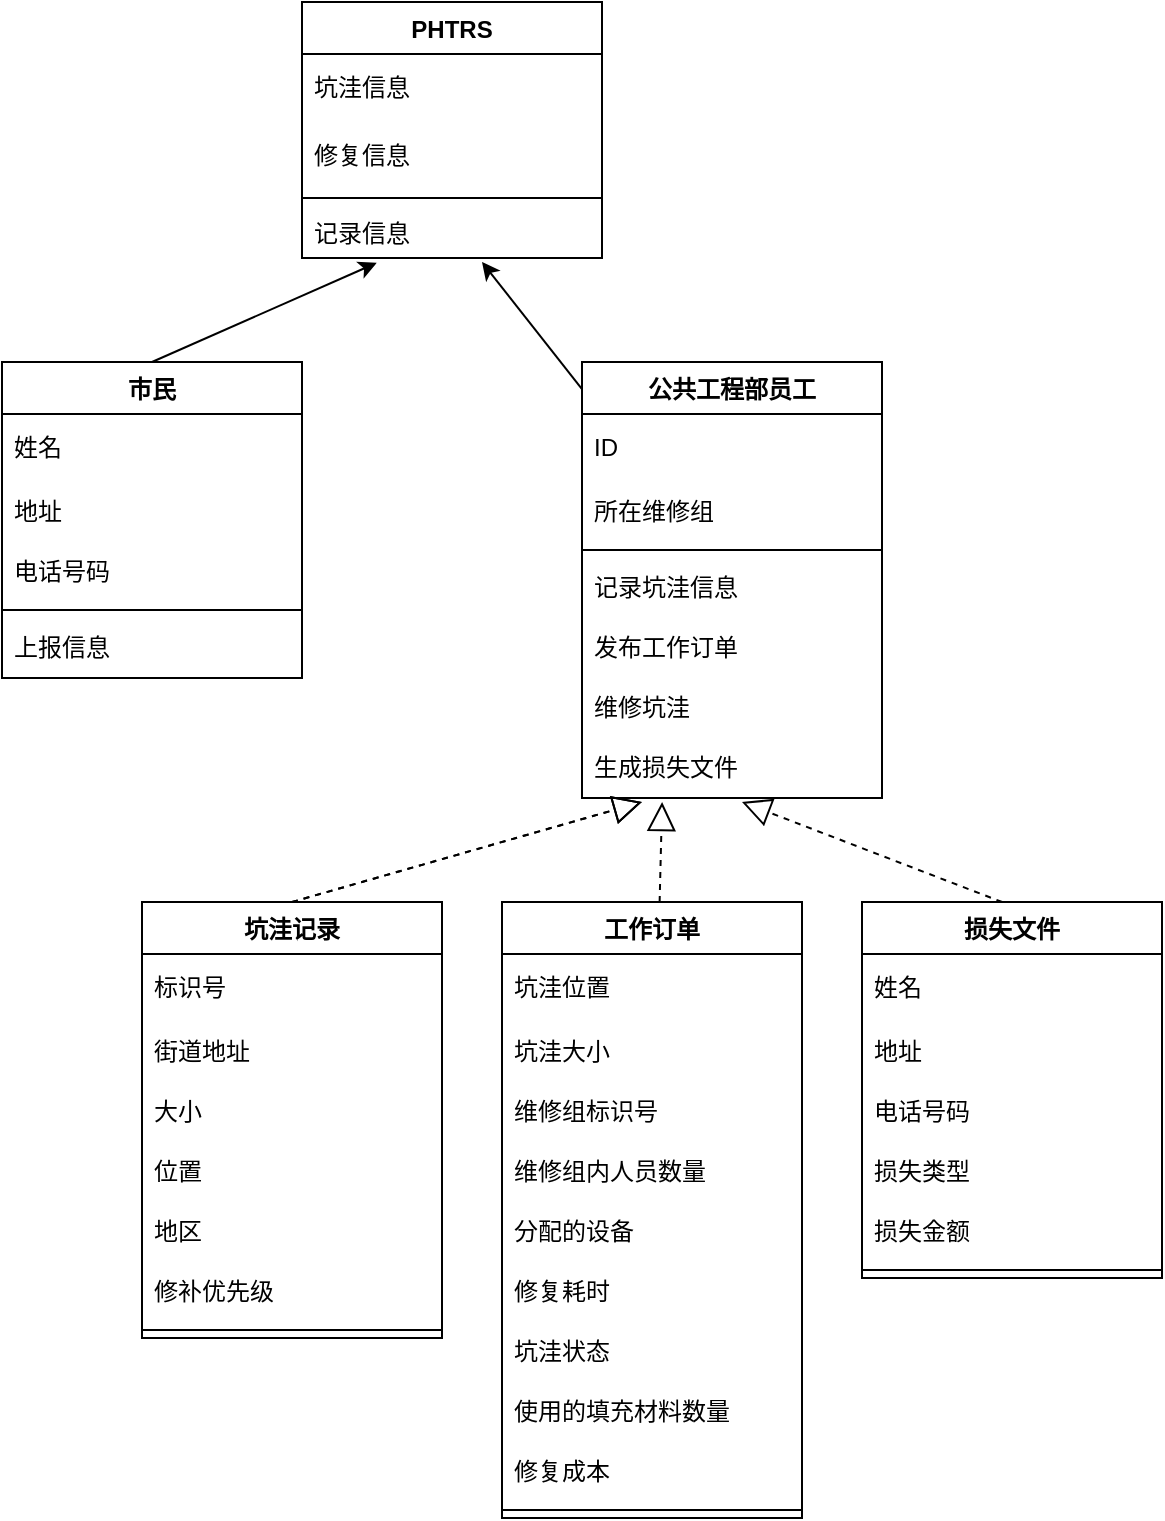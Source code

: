 <mxfile version="24.7.17">
  <diagram id="C5RBs43oDa-KdzZeNtuy" name="Page-1">
    <mxGraphModel dx="837" dy="532" grid="1" gridSize="10" guides="1" tooltips="1" connect="1" arrows="1" fold="1" page="1" pageScale="1" pageWidth="827" pageHeight="1169" math="0" shadow="0">
      <root>
        <mxCell id="WIyWlLk6GJQsqaUBKTNV-0" />
        <mxCell id="WIyWlLk6GJQsqaUBKTNV-1" parent="WIyWlLk6GJQsqaUBKTNV-0" />
        <mxCell id="gBlzDFGg8ivcHLZJ84aF-6" value="PHTRS" style="swimlane;fontStyle=1;align=center;verticalAlign=top;childLayout=stackLayout;horizontal=1;startSize=26;horizontalStack=0;resizeParent=1;resizeParentMax=0;resizeLast=0;collapsible=1;marginBottom=0;whiteSpace=wrap;html=1;" vertex="1" parent="WIyWlLk6GJQsqaUBKTNV-1">
          <mxGeometry x="350" y="250" width="150" height="128" as="geometry" />
        </mxCell>
        <mxCell id="gBlzDFGg8ivcHLZJ84aF-7" value="坑洼信息" style="text;strokeColor=none;fillColor=none;align=left;verticalAlign=middle;spacingLeft=4;spacingRight=4;overflow=hidden;rotatable=0;points=[[0,0.5],[1,0.5]];portConstraint=eastwest;whiteSpace=wrap;html=1;" vertex="1" parent="gBlzDFGg8ivcHLZJ84aF-6">
          <mxGeometry y="26" width="150" height="34" as="geometry" />
        </mxCell>
        <mxCell id="gBlzDFGg8ivcHLZJ84aF-11" value="修复信息" style="text;strokeColor=none;fillColor=none;align=left;verticalAlign=middle;spacingLeft=4;spacingRight=4;overflow=hidden;rotatable=0;points=[[0,0.5],[1,0.5]];portConstraint=eastwest;whiteSpace=wrap;html=1;" vertex="1" parent="gBlzDFGg8ivcHLZJ84aF-6">
          <mxGeometry y="60" width="150" height="34" as="geometry" />
        </mxCell>
        <mxCell id="gBlzDFGg8ivcHLZJ84aF-8" value="" style="line;strokeWidth=1;fillColor=none;align=left;verticalAlign=middle;spacingTop=-1;spacingLeft=3;spacingRight=3;rotatable=0;labelPosition=right;points=[];portConstraint=eastwest;strokeColor=inherit;" vertex="1" parent="gBlzDFGg8ivcHLZJ84aF-6">
          <mxGeometry y="94" width="150" height="8" as="geometry" />
        </mxCell>
        <mxCell id="gBlzDFGg8ivcHLZJ84aF-9" value="记录信息" style="text;strokeColor=none;fillColor=none;align=left;verticalAlign=top;spacingLeft=4;spacingRight=4;overflow=hidden;rotatable=0;points=[[0,0.5],[1,0.5]];portConstraint=eastwest;whiteSpace=wrap;html=1;" vertex="1" parent="gBlzDFGg8ivcHLZJ84aF-6">
          <mxGeometry y="102" width="150" height="26" as="geometry" />
        </mxCell>
        <mxCell id="gBlzDFGg8ivcHLZJ84aF-12" value="坑洼记录" style="swimlane;fontStyle=1;align=center;verticalAlign=top;childLayout=stackLayout;horizontal=1;startSize=26;horizontalStack=0;resizeParent=1;resizeParentMax=0;resizeLast=0;collapsible=1;marginBottom=0;whiteSpace=wrap;html=1;" vertex="1" parent="WIyWlLk6GJQsqaUBKTNV-1">
          <mxGeometry x="270" y="700" width="150" height="218" as="geometry" />
        </mxCell>
        <mxCell id="gBlzDFGg8ivcHLZJ84aF-13" value="标识号" style="text;strokeColor=none;fillColor=none;align=left;verticalAlign=middle;spacingLeft=4;spacingRight=4;overflow=hidden;rotatable=0;points=[[0,0.5],[1,0.5]];portConstraint=eastwest;whiteSpace=wrap;html=1;" vertex="1" parent="gBlzDFGg8ivcHLZJ84aF-12">
          <mxGeometry y="26" width="150" height="34" as="geometry" />
        </mxCell>
        <mxCell id="gBlzDFGg8ivcHLZJ84aF-20" value="街道地址" style="text;strokeColor=none;fillColor=none;align=left;verticalAlign=middle;spacingLeft=4;spacingRight=4;overflow=hidden;rotatable=0;points=[[0,0.5],[1,0.5]];portConstraint=eastwest;whiteSpace=wrap;html=1;" vertex="1" parent="gBlzDFGg8ivcHLZJ84aF-12">
          <mxGeometry y="60" width="150" height="30" as="geometry" />
        </mxCell>
        <mxCell id="gBlzDFGg8ivcHLZJ84aF-14" value="大小" style="text;strokeColor=none;fillColor=none;align=left;verticalAlign=middle;spacingLeft=4;spacingRight=4;overflow=hidden;rotatable=0;points=[[0,0.5],[1,0.5]];portConstraint=eastwest;whiteSpace=wrap;html=1;" vertex="1" parent="gBlzDFGg8ivcHLZJ84aF-12">
          <mxGeometry y="90" width="150" height="30" as="geometry" />
        </mxCell>
        <mxCell id="gBlzDFGg8ivcHLZJ84aF-21" value="位置" style="text;strokeColor=none;fillColor=none;align=left;verticalAlign=middle;spacingLeft=4;spacingRight=4;overflow=hidden;rotatable=0;points=[[0,0.5],[1,0.5]];portConstraint=eastwest;whiteSpace=wrap;html=1;" vertex="1" parent="gBlzDFGg8ivcHLZJ84aF-12">
          <mxGeometry y="120" width="150" height="30" as="geometry" />
        </mxCell>
        <mxCell id="gBlzDFGg8ivcHLZJ84aF-22" value="地区" style="text;strokeColor=none;fillColor=none;align=left;verticalAlign=middle;spacingLeft=4;spacingRight=4;overflow=hidden;rotatable=0;points=[[0,0.5],[1,0.5]];portConstraint=eastwest;whiteSpace=wrap;html=1;" vertex="1" parent="gBlzDFGg8ivcHLZJ84aF-12">
          <mxGeometry y="150" width="150" height="30" as="geometry" />
        </mxCell>
        <mxCell id="gBlzDFGg8ivcHLZJ84aF-23" value="修补优先级" style="text;strokeColor=none;fillColor=none;align=left;verticalAlign=middle;spacingLeft=4;spacingRight=4;overflow=hidden;rotatable=0;points=[[0,0.5],[1,0.5]];portConstraint=eastwest;whiteSpace=wrap;html=1;" vertex="1" parent="gBlzDFGg8ivcHLZJ84aF-12">
          <mxGeometry y="180" width="150" height="30" as="geometry" />
        </mxCell>
        <mxCell id="gBlzDFGg8ivcHLZJ84aF-15" value="" style="line;strokeWidth=1;fillColor=none;align=left;verticalAlign=middle;spacingTop=-1;spacingLeft=3;spacingRight=3;rotatable=0;labelPosition=right;points=[];portConstraint=eastwest;strokeColor=inherit;" vertex="1" parent="gBlzDFGg8ivcHLZJ84aF-12">
          <mxGeometry y="210" width="150" height="8" as="geometry" />
        </mxCell>
        <mxCell id="gBlzDFGg8ivcHLZJ84aF-24" value="工作订单" style="swimlane;fontStyle=1;align=center;verticalAlign=top;childLayout=stackLayout;horizontal=1;startSize=26;horizontalStack=0;resizeParent=1;resizeParentMax=0;resizeLast=0;collapsible=1;marginBottom=0;whiteSpace=wrap;html=1;" vertex="1" parent="WIyWlLk6GJQsqaUBKTNV-1">
          <mxGeometry x="450" y="700" width="150" height="308" as="geometry" />
        </mxCell>
        <mxCell id="gBlzDFGg8ivcHLZJ84aF-25" value="坑洼位置" style="text;strokeColor=none;fillColor=none;align=left;verticalAlign=middle;spacingLeft=4;spacingRight=4;overflow=hidden;rotatable=0;points=[[0,0.5],[1,0.5]];portConstraint=eastwest;whiteSpace=wrap;html=1;" vertex="1" parent="gBlzDFGg8ivcHLZJ84aF-24">
          <mxGeometry y="26" width="150" height="34" as="geometry" />
        </mxCell>
        <mxCell id="gBlzDFGg8ivcHLZJ84aF-26" value="坑洼大小" style="text;strokeColor=none;fillColor=none;align=left;verticalAlign=middle;spacingLeft=4;spacingRight=4;overflow=hidden;rotatable=0;points=[[0,0.5],[1,0.5]];portConstraint=eastwest;whiteSpace=wrap;html=1;" vertex="1" parent="gBlzDFGg8ivcHLZJ84aF-24">
          <mxGeometry y="60" width="150" height="30" as="geometry" />
        </mxCell>
        <mxCell id="gBlzDFGg8ivcHLZJ84aF-27" value="维修组标识号" style="text;strokeColor=none;fillColor=none;align=left;verticalAlign=middle;spacingLeft=4;spacingRight=4;overflow=hidden;rotatable=0;points=[[0,0.5],[1,0.5]];portConstraint=eastwest;whiteSpace=wrap;html=1;" vertex="1" parent="gBlzDFGg8ivcHLZJ84aF-24">
          <mxGeometry y="90" width="150" height="30" as="geometry" />
        </mxCell>
        <mxCell id="gBlzDFGg8ivcHLZJ84aF-28" value="维修组内人员数量" style="text;strokeColor=none;fillColor=none;align=left;verticalAlign=middle;spacingLeft=4;spacingRight=4;overflow=hidden;rotatable=0;points=[[0,0.5],[1,0.5]];portConstraint=eastwest;whiteSpace=wrap;html=1;" vertex="1" parent="gBlzDFGg8ivcHLZJ84aF-24">
          <mxGeometry y="120" width="150" height="30" as="geometry" />
        </mxCell>
        <mxCell id="gBlzDFGg8ivcHLZJ84aF-29" value="分配的设备" style="text;strokeColor=none;fillColor=none;align=left;verticalAlign=middle;spacingLeft=4;spacingRight=4;overflow=hidden;rotatable=0;points=[[0,0.5],[1,0.5]];portConstraint=eastwest;whiteSpace=wrap;html=1;" vertex="1" parent="gBlzDFGg8ivcHLZJ84aF-24">
          <mxGeometry y="150" width="150" height="30" as="geometry" />
        </mxCell>
        <mxCell id="gBlzDFGg8ivcHLZJ84aF-30" value="修复&lt;span style=&quot;color: rgba(0, 0, 0, 0); font-family: monospace; font-size: 0px; text-wrap: nowrap;&quot;&gt;%3CmxGraphModel%3E%3Croot%3E%3CmxCell%20id%3D%220%22%2F%3E%3CmxCell%20id%3D%221%22%20parent%3D%220%22%2F%3E%3CmxCell%20id%3D%222%22%20value%3D%22%E5%9D%91%E6%B4%BC%E8%AE%B0%E5%BD%95%22%20style%3D%22swimlane%3BfontStyle%3D1%3Balign%3Dcenter%3BverticalAlign%3Dtop%3BchildLayout%3DstackLayout%3Bhorizontal%3D1%3BstartSize%3D26%3BhorizontalStack%3D0%3BresizeParent%3D1%3BresizeParentMax%3D0%3BresizeLast%3D0%3Bcollapsible%3D1%3BmarginBottom%3D0%3BwhiteSpace%3Dwrap%3Bhtml%3D1%3B%22%20vertex%3D%221%22%20parent%3D%221%22%3E%3CmxGeometry%20x%3D%22120%22%20y%3D%22540%22%20width%3D%22150%22%20height%3D%22218%22%20as%3D%22geometry%22%2F%3E%3C%2FmxCell%3E%3CmxCell%20id%3D%223%22%20value%3D%22%E6%A0%87%E8%AF%86%E5%8F%B7%22%20style%3D%22text%3BstrokeColor%3Dnone%3BfillColor%3Dnone%3Balign%3Dleft%3BverticalAlign%3Dmiddle%3BspacingLeft%3D4%3BspacingRight%3D4%3Boverflow%3Dhidden%3Brotatable%3D0%3Bpoints%3D%5B%5B0%2C0.5%5D%2C%5B1%2C0.5%5D%5D%3BportConstraint%3Deastwest%3BwhiteSpace%3Dwrap%3Bhtml%3D1%3B%22%20vertex%3D%221%22%20parent%3D%222%22%3E%3CmxGeometry%20y%3D%2226%22%20width%3D%22150%22%20height%3D%2234%22%20as%3D%22geometry%22%2F%3E%3C%2FmxCell%3E%3CmxCell%20id%3D%224%22%20value%3D%22%E8%A1%97%E9%81%93%E5%9C%B0%E5%9D%80%22%20style%3D%22text%3BstrokeColor%3Dnone%3BfillColor%3Dnone%3Balign%3Dleft%3BverticalAlign%3Dmiddle%3BspacingLeft%3D4%3BspacingRight%3D4%3Boverflow%3Dhidden%3Brotatable%3D0%3Bpoints%3D%5B%5B0%2C0.5%5D%2C%5B1%2C0.5%5D%5D%3BportConstraint%3Deastwest%3BwhiteSpace%3Dwrap%3Bhtml%3D1%3B%22%20vertex%3D%221%22%20parent%3D%222%22%3E%3CmxGeometry%20y%3D%2260%22%20width%3D%22150%22%20height%3D%2230%22%20as%3D%22geometry%22%2F%3E%3C%2FmxCell%3E%3CmxCell%20id%3D%225%22%20value%3D%22%E5%A4%A7%E5%B0%8F%22%20style%3D%22text%3BstrokeColor%3Dnone%3BfillColor%3Dnone%3Balign%3Dleft%3BverticalAlign%3Dmiddle%3BspacingLeft%3D4%3BspacingRight%3D4%3Boverflow%3Dhidden%3Brotatable%3D0%3Bpoints%3D%5B%5B0%2C0.5%5D%2C%5B1%2C0.5%5D%5D%3BportConstraint%3Deastwest%3BwhiteSpace%3Dwrap%3Bhtml%3D1%3B%22%20vertex%3D%221%22%20parent%3D%222%22%3E%3CmxGeometry%20y%3D%2290%22%20width%3D%22150%22%20height%3D%2230%22%20as%3D%22geometry%22%2F%3E%3C%2FmxCell%3E%3CmxCell%20id%3D%226%22%20value%3D%22%E4%BD%8D%E7%BD%AE%22%20style%3D%22text%3BstrokeColor%3Dnone%3BfillColor%3Dnone%3Balign%3Dleft%3BverticalAlign%3Dmiddle%3BspacingLeft%3D4%3BspacingRight%3D4%3Boverflow%3Dhidden%3Brotatable%3D0%3Bpoints%3D%5B%5B0%2C0.5%5D%2C%5B1%2C0.5%5D%5D%3BportConstraint%3Deastwest%3BwhiteSpace%3Dwrap%3Bhtml%3D1%3B%22%20vertex%3D%221%22%20parent%3D%222%22%3E%3CmxGeometry%20y%3D%22120%22%20width%3D%22150%22%20height%3D%2230%22%20as%3D%22geometry%22%2F%3E%3C%2FmxCell%3E%3CmxCell%20id%3D%227%22%20value%3D%22%E5%9C%B0%E5%8C%BA%22%20style%3D%22text%3BstrokeColor%3Dnone%3BfillColor%3Dnone%3Balign%3Dleft%3BverticalAlign%3Dmiddle%3BspacingLeft%3D4%3BspacingRight%3D4%3Boverflow%3Dhidden%3Brotatable%3D0%3Bpoints%3D%5B%5B0%2C0.5%5D%2C%5B1%2C0.5%5D%5D%3BportConstraint%3Deastwest%3BwhiteSpace%3Dwrap%3Bhtml%3D1%3B%22%20vertex%3D%221%22%20parent%3D%222%22%3E%3CmxGeometry%20y%3D%22150%22%20width%3D%22150%22%20height%3D%2230%22%20as%3D%22geometry%22%2F%3E%3C%2FmxCell%3E%3CmxCell%20id%3D%228%22%20value%3D%22%E4%BF%AE%E8%A1%A5%E4%BC%98%E5%85%88%E7%BA%A7%22%20style%3D%22text%3BstrokeColor%3Dnone%3BfillColor%3Dnone%3Balign%3Dleft%3BverticalAlign%3Dmiddle%3BspacingLeft%3D4%3BspacingRight%3D4%3Boverflow%3Dhidden%3Brotatable%3D0%3Bpoints%3D%5B%5B0%2C0.5%5D%2C%5B1%2C0.5%5D%5D%3BportConstraint%3Deastwest%3BwhiteSpace%3Dwrap%3Bhtml%3D1%3B%22%20vertex%3D%221%22%20parent%3D%222%22%3E%3CmxGeometry%20y%3D%22180%22%20width%3D%22150%22%20height%3D%2230%22%20as%3D%22geometry%22%2F%3E%3C%2FmxCell%3E%3CmxCell%20id%3D%229%22%20value%3D%22%22%20style%3D%22line%3BstrokeWidth%3D1%3BfillColor%3Dnone%3Balign%3Dleft%3BverticalAlign%3Dmiddle%3BspacingTop%3D-1%3BspacingLeft%3D3%3BspacingRight%3D3%3Brotatable%3D0%3BlabelPosition%3Dright%3Bpoints%3D%5B%5D%3BportConstraint%3Deastwest%3BstrokeColor%3Dinherit%3B%22%20vertex%3D%221%22%20parent%3D%222%22%3E%3CmxGeometry%20y%3D%22210%22%20width%3D%22150%22%20height%3D%228%22%20as%3D%22geometry%22%2F%3E%3C%2FmxCell%3E%3C%2Froot%3E%3C%2FmxGraphModel%3E&lt;/span&gt;耗时" style="text;strokeColor=none;fillColor=none;align=left;verticalAlign=middle;spacingLeft=4;spacingRight=4;overflow=hidden;rotatable=0;points=[[0,0.5],[1,0.5]];portConstraint=eastwest;whiteSpace=wrap;html=1;" vertex="1" parent="gBlzDFGg8ivcHLZJ84aF-24">
          <mxGeometry y="180" width="150" height="30" as="geometry" />
        </mxCell>
        <mxCell id="gBlzDFGg8ivcHLZJ84aF-40" value="坑洼状态" style="text;strokeColor=none;fillColor=none;align=left;verticalAlign=middle;spacingLeft=4;spacingRight=4;overflow=hidden;rotatable=0;points=[[0,0.5],[1,0.5]];portConstraint=eastwest;whiteSpace=wrap;html=1;" vertex="1" parent="gBlzDFGg8ivcHLZJ84aF-24">
          <mxGeometry y="210" width="150" height="30" as="geometry" />
        </mxCell>
        <mxCell id="gBlzDFGg8ivcHLZJ84aF-41" value="使用的填充材料数量" style="text;strokeColor=none;fillColor=none;align=left;verticalAlign=middle;spacingLeft=4;spacingRight=4;overflow=hidden;rotatable=0;points=[[0,0.5],[1,0.5]];portConstraint=eastwest;whiteSpace=wrap;html=1;" vertex="1" parent="gBlzDFGg8ivcHLZJ84aF-24">
          <mxGeometry y="240" width="150" height="30" as="geometry" />
        </mxCell>
        <mxCell id="gBlzDFGg8ivcHLZJ84aF-42" value="修复成本" style="text;strokeColor=none;fillColor=none;align=left;verticalAlign=middle;spacingLeft=4;spacingRight=4;overflow=hidden;rotatable=0;points=[[0,0.5],[1,0.5]];portConstraint=eastwest;whiteSpace=wrap;html=1;" vertex="1" parent="gBlzDFGg8ivcHLZJ84aF-24">
          <mxGeometry y="270" width="150" height="30" as="geometry" />
        </mxCell>
        <mxCell id="gBlzDFGg8ivcHLZJ84aF-31" value="" style="line;strokeWidth=1;fillColor=none;align=left;verticalAlign=middle;spacingTop=-1;spacingLeft=3;spacingRight=3;rotatable=0;labelPosition=right;points=[];portConstraint=eastwest;strokeColor=inherit;" vertex="1" parent="gBlzDFGg8ivcHLZJ84aF-24">
          <mxGeometry y="300" width="150" height="8" as="geometry" />
        </mxCell>
        <mxCell id="gBlzDFGg8ivcHLZJ84aF-43" value="损失文件" style="swimlane;fontStyle=1;align=center;verticalAlign=top;childLayout=stackLayout;horizontal=1;startSize=26;horizontalStack=0;resizeParent=1;resizeParentMax=0;resizeLast=0;collapsible=1;marginBottom=0;whiteSpace=wrap;html=1;" vertex="1" parent="WIyWlLk6GJQsqaUBKTNV-1">
          <mxGeometry x="630" y="700" width="150" height="188" as="geometry" />
        </mxCell>
        <mxCell id="gBlzDFGg8ivcHLZJ84aF-44" value="姓名" style="text;strokeColor=none;fillColor=none;align=left;verticalAlign=middle;spacingLeft=4;spacingRight=4;overflow=hidden;rotatable=0;points=[[0,0.5],[1,0.5]];portConstraint=eastwest;whiteSpace=wrap;html=1;" vertex="1" parent="gBlzDFGg8ivcHLZJ84aF-43">
          <mxGeometry y="26" width="150" height="34" as="geometry" />
        </mxCell>
        <mxCell id="gBlzDFGg8ivcHLZJ84aF-45" value="地址" style="text;strokeColor=none;fillColor=none;align=left;verticalAlign=middle;spacingLeft=4;spacingRight=4;overflow=hidden;rotatable=0;points=[[0,0.5],[1,0.5]];portConstraint=eastwest;whiteSpace=wrap;html=1;" vertex="1" parent="gBlzDFGg8ivcHLZJ84aF-43">
          <mxGeometry y="60" width="150" height="30" as="geometry" />
        </mxCell>
        <mxCell id="gBlzDFGg8ivcHLZJ84aF-46" value="电话号码" style="text;strokeColor=none;fillColor=none;align=left;verticalAlign=middle;spacingLeft=4;spacingRight=4;overflow=hidden;rotatable=0;points=[[0,0.5],[1,0.5]];portConstraint=eastwest;whiteSpace=wrap;html=1;" vertex="1" parent="gBlzDFGg8ivcHLZJ84aF-43">
          <mxGeometry y="90" width="150" height="30" as="geometry" />
        </mxCell>
        <mxCell id="gBlzDFGg8ivcHLZJ84aF-47" value="损失类型" style="text;strokeColor=none;fillColor=none;align=left;verticalAlign=middle;spacingLeft=4;spacingRight=4;overflow=hidden;rotatable=0;points=[[0,0.5],[1,0.5]];portConstraint=eastwest;whiteSpace=wrap;html=1;" vertex="1" parent="gBlzDFGg8ivcHLZJ84aF-43">
          <mxGeometry y="120" width="150" height="30" as="geometry" />
        </mxCell>
        <mxCell id="gBlzDFGg8ivcHLZJ84aF-48" value="损失金额" style="text;strokeColor=none;fillColor=none;align=left;verticalAlign=middle;spacingLeft=4;spacingRight=4;overflow=hidden;rotatable=0;points=[[0,0.5],[1,0.5]];portConstraint=eastwest;whiteSpace=wrap;html=1;" vertex="1" parent="gBlzDFGg8ivcHLZJ84aF-43">
          <mxGeometry y="150" width="150" height="30" as="geometry" />
        </mxCell>
        <mxCell id="gBlzDFGg8ivcHLZJ84aF-50" value="" style="line;strokeWidth=1;fillColor=none;align=left;verticalAlign=middle;spacingTop=-1;spacingLeft=3;spacingRight=3;rotatable=0;labelPosition=right;points=[];portConstraint=eastwest;strokeColor=inherit;" vertex="1" parent="gBlzDFGg8ivcHLZJ84aF-43">
          <mxGeometry y="180" width="150" height="8" as="geometry" />
        </mxCell>
        <mxCell id="gBlzDFGg8ivcHLZJ84aF-51" value="市民" style="swimlane;fontStyle=1;align=center;verticalAlign=top;childLayout=stackLayout;horizontal=1;startSize=26;horizontalStack=0;resizeParent=1;resizeParentMax=0;resizeLast=0;collapsible=1;marginBottom=0;whiteSpace=wrap;html=1;" vertex="1" parent="WIyWlLk6GJQsqaUBKTNV-1">
          <mxGeometry x="200" y="430" width="150" height="158" as="geometry" />
        </mxCell>
        <mxCell id="gBlzDFGg8ivcHLZJ84aF-52" value="姓名" style="text;strokeColor=none;fillColor=none;align=left;verticalAlign=middle;spacingLeft=4;spacingRight=4;overflow=hidden;rotatable=0;points=[[0,0.5],[1,0.5]];portConstraint=eastwest;whiteSpace=wrap;html=1;" vertex="1" parent="gBlzDFGg8ivcHLZJ84aF-51">
          <mxGeometry y="26" width="150" height="34" as="geometry" />
        </mxCell>
        <mxCell id="gBlzDFGg8ivcHLZJ84aF-53" value="地址" style="text;strokeColor=none;fillColor=none;align=left;verticalAlign=middle;spacingLeft=4;spacingRight=4;overflow=hidden;rotatable=0;points=[[0,0.5],[1,0.5]];portConstraint=eastwest;whiteSpace=wrap;html=1;" vertex="1" parent="gBlzDFGg8ivcHLZJ84aF-51">
          <mxGeometry y="60" width="150" height="30" as="geometry" />
        </mxCell>
        <mxCell id="gBlzDFGg8ivcHLZJ84aF-54" value="电话号码" style="text;strokeColor=none;fillColor=none;align=left;verticalAlign=middle;spacingLeft=4;spacingRight=4;overflow=hidden;rotatable=0;points=[[0,0.5],[1,0.5]];portConstraint=eastwest;whiteSpace=wrap;html=1;" vertex="1" parent="gBlzDFGg8ivcHLZJ84aF-51">
          <mxGeometry y="90" width="150" height="30" as="geometry" />
        </mxCell>
        <mxCell id="gBlzDFGg8ivcHLZJ84aF-58" value="" style="line;strokeWidth=1;fillColor=none;align=left;verticalAlign=middle;spacingTop=-1;spacingLeft=3;spacingRight=3;rotatable=0;labelPosition=right;points=[];portConstraint=eastwest;strokeColor=inherit;" vertex="1" parent="gBlzDFGg8ivcHLZJ84aF-51">
          <mxGeometry y="120" width="150" height="8" as="geometry" />
        </mxCell>
        <mxCell id="gBlzDFGg8ivcHLZJ84aF-59" value="上报信息" style="text;strokeColor=none;fillColor=none;align=left;verticalAlign=middle;spacingLeft=4;spacingRight=4;overflow=hidden;rotatable=0;points=[[0,0.5],[1,0.5]];portConstraint=eastwest;whiteSpace=wrap;html=1;" vertex="1" parent="gBlzDFGg8ivcHLZJ84aF-51">
          <mxGeometry y="128" width="150" height="30" as="geometry" />
        </mxCell>
        <mxCell id="gBlzDFGg8ivcHLZJ84aF-72" style="rounded=0;orthogonalLoop=1;jettySize=auto;html=1;" edge="1" parent="WIyWlLk6GJQsqaUBKTNV-1" source="gBlzDFGg8ivcHLZJ84aF-61">
          <mxGeometry relative="1" as="geometry">
            <mxPoint x="440" y="380.0" as="targetPoint" />
          </mxGeometry>
        </mxCell>
        <mxCell id="gBlzDFGg8ivcHLZJ84aF-61" value="公共工程部员工" style="swimlane;fontStyle=1;align=center;verticalAlign=top;childLayout=stackLayout;horizontal=1;startSize=26;horizontalStack=0;resizeParent=1;resizeParentMax=0;resizeLast=0;collapsible=1;marginBottom=0;whiteSpace=wrap;html=1;" vertex="1" parent="WIyWlLk6GJQsqaUBKTNV-1">
          <mxGeometry x="490" y="430" width="150" height="218" as="geometry" />
        </mxCell>
        <mxCell id="gBlzDFGg8ivcHLZJ84aF-62" value="ID" style="text;strokeColor=none;fillColor=none;align=left;verticalAlign=middle;spacingLeft=4;spacingRight=4;overflow=hidden;rotatable=0;points=[[0,0.5],[1,0.5]];portConstraint=eastwest;whiteSpace=wrap;html=1;" vertex="1" parent="gBlzDFGg8ivcHLZJ84aF-61">
          <mxGeometry y="26" width="150" height="34" as="geometry" />
        </mxCell>
        <mxCell id="gBlzDFGg8ivcHLZJ84aF-63" value="所在维修组" style="text;strokeColor=none;fillColor=none;align=left;verticalAlign=middle;spacingLeft=4;spacingRight=4;overflow=hidden;rotatable=0;points=[[0,0.5],[1,0.5]];portConstraint=eastwest;whiteSpace=wrap;html=1;" vertex="1" parent="gBlzDFGg8ivcHLZJ84aF-61">
          <mxGeometry y="60" width="150" height="30" as="geometry" />
        </mxCell>
        <mxCell id="gBlzDFGg8ivcHLZJ84aF-65" value="" style="line;strokeWidth=1;fillColor=none;align=left;verticalAlign=middle;spacingTop=-1;spacingLeft=3;spacingRight=3;rotatable=0;labelPosition=right;points=[];portConstraint=eastwest;strokeColor=inherit;" vertex="1" parent="gBlzDFGg8ivcHLZJ84aF-61">
          <mxGeometry y="90" width="150" height="8" as="geometry" />
        </mxCell>
        <mxCell id="gBlzDFGg8ivcHLZJ84aF-66" value="记录坑洼信息" style="text;strokeColor=none;fillColor=none;align=left;verticalAlign=middle;spacingLeft=4;spacingRight=4;overflow=hidden;rotatable=0;points=[[0,0.5],[1,0.5]];portConstraint=eastwest;whiteSpace=wrap;html=1;" vertex="1" parent="gBlzDFGg8ivcHLZJ84aF-61">
          <mxGeometry y="98" width="150" height="30" as="geometry" />
        </mxCell>
        <mxCell id="gBlzDFGg8ivcHLZJ84aF-68" value="发布工作订单" style="text;strokeColor=none;fillColor=none;align=left;verticalAlign=middle;spacingLeft=4;spacingRight=4;overflow=hidden;rotatable=0;points=[[0,0.5],[1,0.5]];portConstraint=eastwest;whiteSpace=wrap;html=1;" vertex="1" parent="gBlzDFGg8ivcHLZJ84aF-61">
          <mxGeometry y="128" width="150" height="30" as="geometry" />
        </mxCell>
        <mxCell id="gBlzDFGg8ivcHLZJ84aF-69" value="维修坑洼" style="text;strokeColor=none;fillColor=none;align=left;verticalAlign=middle;spacingLeft=4;spacingRight=4;overflow=hidden;rotatable=0;points=[[0,0.5],[1,0.5]];portConstraint=eastwest;whiteSpace=wrap;html=1;" vertex="1" parent="gBlzDFGg8ivcHLZJ84aF-61">
          <mxGeometry y="158" width="150" height="30" as="geometry" />
        </mxCell>
        <mxCell id="gBlzDFGg8ivcHLZJ84aF-70" value="生成损失文件" style="text;strokeColor=none;fillColor=none;align=left;verticalAlign=middle;spacingLeft=4;spacingRight=4;overflow=hidden;rotatable=0;points=[[0,0.5],[1,0.5]];portConstraint=eastwest;whiteSpace=wrap;html=1;" vertex="1" parent="gBlzDFGg8ivcHLZJ84aF-61">
          <mxGeometry y="188" width="150" height="30" as="geometry" />
        </mxCell>
        <mxCell id="gBlzDFGg8ivcHLZJ84aF-71" style="rounded=0;orthogonalLoop=1;jettySize=auto;html=1;exitX=0.5;exitY=0;exitDx=0;exitDy=0;entryX=0.249;entryY=1.093;entryDx=0;entryDy=0;entryPerimeter=0;" edge="1" parent="WIyWlLk6GJQsqaUBKTNV-1" source="gBlzDFGg8ivcHLZJ84aF-51" target="gBlzDFGg8ivcHLZJ84aF-9">
          <mxGeometry relative="1" as="geometry" />
        </mxCell>
        <mxCell id="gBlzDFGg8ivcHLZJ84aF-75" value="" style="endArrow=block;dashed=1;endFill=0;endSize=12;html=1;rounded=0;exitX=0.5;exitY=0;exitDx=0;exitDy=0;" edge="1" parent="WIyWlLk6GJQsqaUBKTNV-1" source="gBlzDFGg8ivcHLZJ84aF-12">
          <mxGeometry width="160" relative="1" as="geometry">
            <mxPoint x="334" y="670" as="sourcePoint" />
            <mxPoint x="520" y="650" as="targetPoint" />
          </mxGeometry>
        </mxCell>
        <mxCell id="gBlzDFGg8ivcHLZJ84aF-77" value="" style="endArrow=block;dashed=1;endFill=0;endSize=12;html=1;rounded=0;exitX=0.5;exitY=0;exitDx=0;exitDy=0;" edge="1" parent="WIyWlLk6GJQsqaUBKTNV-1">
          <mxGeometry width="160" relative="1" as="geometry">
            <mxPoint x="345" y="700" as="sourcePoint" />
            <mxPoint x="520" y="650" as="targetPoint" />
          </mxGeometry>
        </mxCell>
        <mxCell id="gBlzDFGg8ivcHLZJ84aF-78" value="" style="endArrow=block;dashed=1;endFill=0;endSize=12;html=1;rounded=0;entryX=0.267;entryY=1.067;entryDx=0;entryDy=0;entryPerimeter=0;" edge="1" parent="WIyWlLk6GJQsqaUBKTNV-1" source="gBlzDFGg8ivcHLZJ84aF-24" target="gBlzDFGg8ivcHLZJ84aF-70">
          <mxGeometry width="160" relative="1" as="geometry">
            <mxPoint x="355" y="710" as="sourcePoint" />
            <mxPoint x="530" y="660" as="targetPoint" />
          </mxGeometry>
        </mxCell>
        <mxCell id="gBlzDFGg8ivcHLZJ84aF-79" value="" style="endArrow=block;dashed=1;endFill=0;endSize=12;html=1;rounded=0;exitX=0.467;exitY=0;exitDx=0;exitDy=0;exitPerimeter=0;" edge="1" parent="WIyWlLk6GJQsqaUBKTNV-1" source="gBlzDFGg8ivcHLZJ84aF-43">
          <mxGeometry width="160" relative="1" as="geometry">
            <mxPoint x="365" y="720" as="sourcePoint" />
            <mxPoint x="570" y="650" as="targetPoint" />
          </mxGeometry>
        </mxCell>
      </root>
    </mxGraphModel>
  </diagram>
</mxfile>
